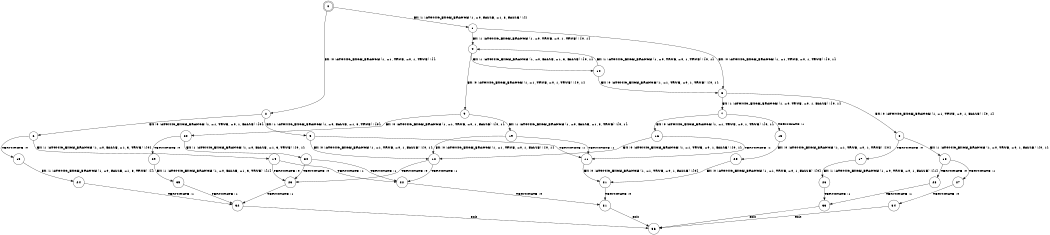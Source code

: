 digraph BCG {
size = "7, 10.5";
center = TRUE;
node [shape = circle];
0 [peripheries = 2];
0 -> 1 [label = "EX !1 !ATOMIC_EXCH_BRANCH (1, +0, FALSE, +1, 3, FALSE) !{}"];
0 -> 2 [label = "EX !0 !ATOMIC_EXCH_BRANCH (1, +1, TRUE, +0, 1, TRUE) !{}"];
1 -> 3 [label = "EX !0 !ATOMIC_EXCH_BRANCH (1, +1, TRUE, +0, 1, TRUE) !{0, 1}"];
1 -> 4 [label = "EX !1 !ATOMIC_EXCH_BRANCH (1, +0, TRUE, +0, 1, TRUE) !{0, 1}"];
2 -> 5 [label = "EX !1 !ATOMIC_EXCH_BRANCH (1, +0, FALSE, +1, 3, TRUE) !{0}"];
2 -> 6 [label = "EX !0 !ATOMIC_EXCH_BRANCH (1, +1, TRUE, +0, 1, FALSE) !{0}"];
3 -> 7 [label = "EX !1 !ATOMIC_EXCH_BRANCH (1, +0, TRUE, +0, 1, FALSE) !{0, 1}"];
3 -> 8 [label = "EX !0 !ATOMIC_EXCH_BRANCH (1, +1, TRUE, +0, 1, FALSE) !{0, 1}"];
4 -> 9 [label = "EX !0 !ATOMIC_EXCH_BRANCH (1, +1, TRUE, +0, 1, TRUE) !{0, 1}"];
4 -> 10 [label = "EX !1 !ATOMIC_EXCH_BRANCH (1, +0, FALSE, +1, 3, FALSE) !{0, 1}"];
5 -> 11 [label = "TERMINATE !1"];
5 -> 12 [label = "EX !0 !ATOMIC_EXCH_BRANCH (1, +1, TRUE, +0, 1, FALSE) !{0, 1}"];
6 -> 13 [label = "TERMINATE !0"];
6 -> 14 [label = "EX !1 !ATOMIC_EXCH_BRANCH (1, +0, FALSE, +1, 3, TRUE) !{0}"];
7 -> 15 [label = "TERMINATE !1"];
7 -> 16 [label = "EX !0 !ATOMIC_EXCH_BRANCH (1, +1, TRUE, +0, 1, TRUE) !{0, 1}"];
8 -> 17 [label = "TERMINATE !0"];
8 -> 18 [label = "EX !1 !ATOMIC_EXCH_BRANCH (1, +0, TRUE, +0, 1, FALSE) !{0, 1}"];
9 -> 19 [label = "EX !1 !ATOMIC_EXCH_BRANCH (1, +0, FALSE, +1, 3, TRUE) !{0, 1}"];
9 -> 20 [label = "EX !0 !ATOMIC_EXCH_BRANCH (1, +1, TRUE, +0, 1, FALSE) !{0, 1}"];
10 -> 3 [label = "EX !0 !ATOMIC_EXCH_BRANCH (1, +1, TRUE, +0, 1, TRUE) !{0, 1}"];
10 -> 4 [label = "EX !1 !ATOMIC_EXCH_BRANCH (1, +0, TRUE, +0, 1, TRUE) !{0, 1}"];
11 -> 21 [label = "EX !0 !ATOMIC_EXCH_BRANCH (1, +1, TRUE, +0, 1, FALSE) !{0}"];
12 -> 22 [label = "TERMINATE !1"];
12 -> 23 [label = "TERMINATE !0"];
13 -> 24 [label = "EX !1 !ATOMIC_EXCH_BRANCH (1, +0, FALSE, +1, 3, TRUE) !{}"];
14 -> 22 [label = "TERMINATE !1"];
14 -> 23 [label = "TERMINATE !0"];
15 -> 25 [label = "EX !0 !ATOMIC_EXCH_BRANCH (1, +1, TRUE, +0, 1, TRUE) !{0}"];
16 -> 11 [label = "TERMINATE !1"];
16 -> 12 [label = "EX !0 !ATOMIC_EXCH_BRANCH (1, +1, TRUE, +0, 1, FALSE) !{0, 1}"];
17 -> 26 [label = "EX !1 !ATOMIC_EXCH_BRANCH (1, +0, TRUE, +0, 1, FALSE) !{1}"];
18 -> 27 [label = "TERMINATE !1"];
18 -> 28 [label = "TERMINATE !0"];
19 -> 11 [label = "TERMINATE !1"];
19 -> 12 [label = "EX !0 !ATOMIC_EXCH_BRANCH (1, +1, TRUE, +0, 1, FALSE) !{0, 1}"];
20 -> 29 [label = "TERMINATE !0"];
20 -> 30 [label = "EX !1 !ATOMIC_EXCH_BRANCH (1, +0, FALSE, +1, 3, TRUE) !{0, 1}"];
21 -> 31 [label = "TERMINATE !0"];
22 -> 31 [label = "TERMINATE !0"];
23 -> 32 [label = "TERMINATE !1"];
24 -> 32 [label = "TERMINATE !1"];
25 -> 21 [label = "EX !0 !ATOMIC_EXCH_BRANCH (1, +1, TRUE, +0, 1, FALSE) !{0}"];
26 -> 33 [label = "TERMINATE !1"];
27 -> 34 [label = "TERMINATE !0"];
28 -> 33 [label = "TERMINATE !1"];
29 -> 35 [label = "EX !1 !ATOMIC_EXCH_BRANCH (1, +0, FALSE, +1, 3, TRUE) !{1}"];
30 -> 22 [label = "TERMINATE !1"];
30 -> 23 [label = "TERMINATE !0"];
31 -> 36 [label = "exit"];
32 -> 36 [label = "exit"];
33 -> 36 [label = "exit"];
34 -> 36 [label = "exit"];
35 -> 32 [label = "TERMINATE !1"];
}
